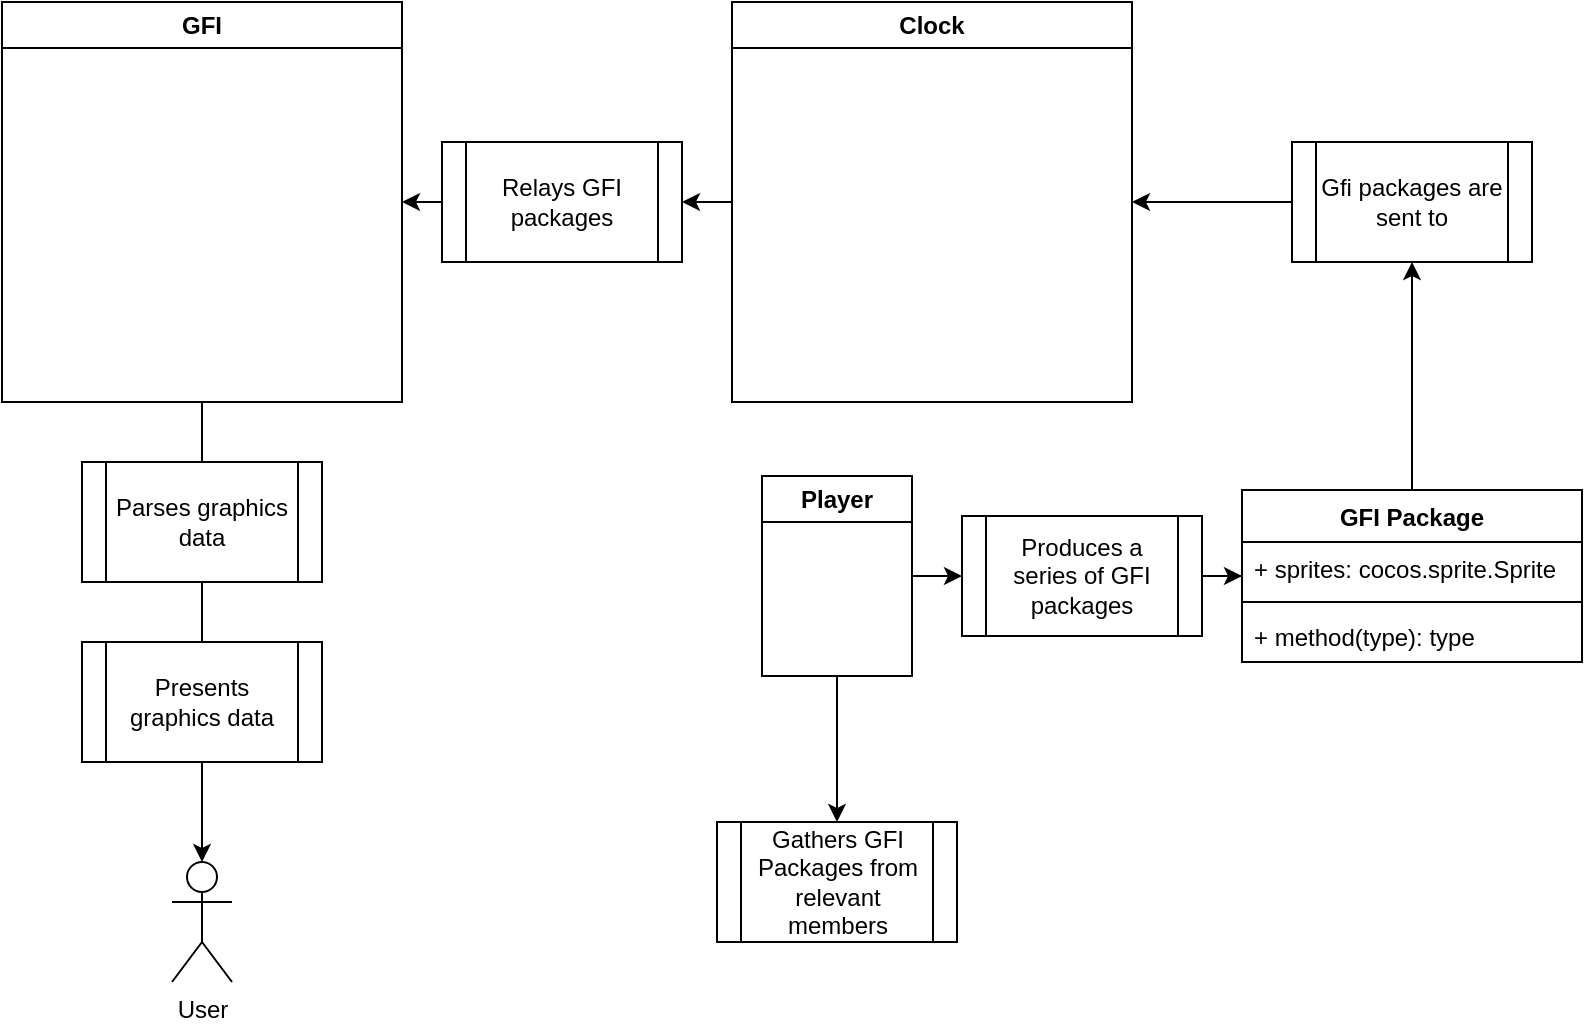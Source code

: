 <mxfile version="24.1.0" type="device">
  <diagram name="Page-1" id="wPd6fqbK8qWSf-r__WyY">
    <mxGraphModel dx="708" dy="544" grid="1" gridSize="10" guides="1" tooltips="1" connect="1" arrows="1" fold="1" page="1" pageScale="1" pageWidth="850" pageHeight="1100" math="0" shadow="0">
      <root>
        <mxCell id="0" />
        <mxCell id="1" parent="0" />
        <mxCell id="LqKImbeuhkNP-Eupwi85-1" value="GFI" style="swimlane;whiteSpace=wrap;html=1;" vertex="1" parent="1">
          <mxGeometry x="60" y="70" width="200" height="200" as="geometry" />
        </mxCell>
        <mxCell id="LqKImbeuhkNP-Eupwi85-2" value="Clock" style="swimlane;whiteSpace=wrap;html=1;" vertex="1" parent="1">
          <mxGeometry x="425" y="70" width="200" height="200" as="geometry" />
        </mxCell>
        <mxCell id="LqKImbeuhkNP-Eupwi85-29" style="edgeStyle=orthogonalEdgeStyle;rounded=0;orthogonalLoop=1;jettySize=auto;html=1;entryX=0;entryY=0.5;entryDx=0;entryDy=0;" edge="1" parent="1" source="LqKImbeuhkNP-Eupwi85-3" target="LqKImbeuhkNP-Eupwi85-28">
          <mxGeometry relative="1" as="geometry" />
        </mxCell>
        <mxCell id="LqKImbeuhkNP-Eupwi85-3" value="Player" style="swimlane;whiteSpace=wrap;html=1;startSize=23;" vertex="1" parent="1">
          <mxGeometry x="440" y="307" width="75" height="100" as="geometry" />
        </mxCell>
        <mxCell id="LqKImbeuhkNP-Eupwi85-6" value="Relays GFI packages" style="shape=process;whiteSpace=wrap;html=1;backgroundOutline=1;" vertex="1" parent="1">
          <mxGeometry x="280" y="140" width="120" height="60" as="geometry" />
        </mxCell>
        <mxCell id="LqKImbeuhkNP-Eupwi85-7" value="" style="endArrow=classic;html=1;rounded=0;exitX=0;exitY=0.5;exitDx=0;exitDy=0;entryX=1;entryY=0.5;entryDx=0;entryDy=0;" edge="1" parent="1" source="LqKImbeuhkNP-Eupwi85-2" target="LqKImbeuhkNP-Eupwi85-6">
          <mxGeometry width="50" height="50" relative="1" as="geometry">
            <mxPoint x="360" y="300" as="sourcePoint" />
            <mxPoint x="410" y="250" as="targetPoint" />
          </mxGeometry>
        </mxCell>
        <mxCell id="LqKImbeuhkNP-Eupwi85-8" value="" style="endArrow=classic;html=1;rounded=0;exitX=0;exitY=0.5;exitDx=0;exitDy=0;entryX=1;entryY=0.5;entryDx=0;entryDy=0;" edge="1" parent="1" source="LqKImbeuhkNP-Eupwi85-6" target="LqKImbeuhkNP-Eupwi85-1">
          <mxGeometry width="50" height="50" relative="1" as="geometry">
            <mxPoint x="360" y="300" as="sourcePoint" />
            <mxPoint x="240" y="160" as="targetPoint" />
          </mxGeometry>
        </mxCell>
        <mxCell id="LqKImbeuhkNP-Eupwi85-9" value="" style="endArrow=classic;html=1;rounded=0;exitX=0.5;exitY=1;exitDx=0;exitDy=0;entryX=0.5;entryY=0;entryDx=0;entryDy=0;entryPerimeter=0;" edge="1" parent="1" source="LqKImbeuhkNP-Eupwi85-1" target="LqKImbeuhkNP-Eupwi85-12">
          <mxGeometry width="50" height="50" relative="1" as="geometry">
            <mxPoint x="360" y="300" as="sourcePoint" />
            <mxPoint x="160" y="320" as="targetPoint" />
          </mxGeometry>
        </mxCell>
        <mxCell id="LqKImbeuhkNP-Eupwi85-10" value="Parses graphics data" style="shape=process;whiteSpace=wrap;html=1;backgroundOutline=1;" vertex="1" parent="1">
          <mxGeometry x="100" y="300" width="120" height="60" as="geometry" />
        </mxCell>
        <mxCell id="LqKImbeuhkNP-Eupwi85-12" value="User" style="shape=umlActor;verticalLabelPosition=bottom;verticalAlign=top;html=1;outlineConnect=0;" vertex="1" parent="1">
          <mxGeometry x="145" y="500" width="30" height="60" as="geometry" />
        </mxCell>
        <mxCell id="LqKImbeuhkNP-Eupwi85-19" value="Presents graphics data" style="shape=process;whiteSpace=wrap;html=1;backgroundOutline=1;" vertex="1" parent="1">
          <mxGeometry x="100" y="390" width="120" height="60" as="geometry" />
        </mxCell>
        <mxCell id="LqKImbeuhkNP-Eupwi85-34" style="edgeStyle=orthogonalEdgeStyle;rounded=0;orthogonalLoop=1;jettySize=auto;html=1;entryX=0.5;entryY=1;entryDx=0;entryDy=0;" edge="1" parent="1" source="LqKImbeuhkNP-Eupwi85-23" target="LqKImbeuhkNP-Eupwi85-33">
          <mxGeometry relative="1" as="geometry" />
        </mxCell>
        <mxCell id="LqKImbeuhkNP-Eupwi85-23" value="GFI Package" style="swimlane;fontStyle=1;align=center;verticalAlign=top;childLayout=stackLayout;horizontal=1;startSize=26;horizontalStack=0;resizeParent=1;resizeParentMax=0;resizeLast=0;collapsible=1;marginBottom=0;whiteSpace=wrap;html=1;" vertex="1" parent="1">
          <mxGeometry x="680" y="314" width="170" height="86" as="geometry" />
        </mxCell>
        <mxCell id="LqKImbeuhkNP-Eupwi85-24" value="+ sprites: cocos.sprite.Sprite" style="text;strokeColor=none;fillColor=none;align=left;verticalAlign=top;spacingLeft=4;spacingRight=4;overflow=hidden;rotatable=0;points=[[0,0.5],[1,0.5]];portConstraint=eastwest;whiteSpace=wrap;html=1;" vertex="1" parent="LqKImbeuhkNP-Eupwi85-23">
          <mxGeometry y="26" width="170" height="26" as="geometry" />
        </mxCell>
        <mxCell id="LqKImbeuhkNP-Eupwi85-25" value="" style="line;strokeWidth=1;fillColor=none;align=left;verticalAlign=middle;spacingTop=-1;spacingLeft=3;spacingRight=3;rotatable=0;labelPosition=right;points=[];portConstraint=eastwest;strokeColor=inherit;" vertex="1" parent="LqKImbeuhkNP-Eupwi85-23">
          <mxGeometry y="52" width="170" height="8" as="geometry" />
        </mxCell>
        <mxCell id="LqKImbeuhkNP-Eupwi85-26" value="+ method(type): type" style="text;strokeColor=none;fillColor=none;align=left;verticalAlign=top;spacingLeft=4;spacingRight=4;overflow=hidden;rotatable=0;points=[[0,0.5],[1,0.5]];portConstraint=eastwest;whiteSpace=wrap;html=1;" vertex="1" parent="LqKImbeuhkNP-Eupwi85-23">
          <mxGeometry y="60" width="170" height="26" as="geometry" />
        </mxCell>
        <mxCell id="LqKImbeuhkNP-Eupwi85-32" style="edgeStyle=orthogonalEdgeStyle;rounded=0;orthogonalLoop=1;jettySize=auto;html=1;" edge="1" parent="1" source="LqKImbeuhkNP-Eupwi85-28" target="LqKImbeuhkNP-Eupwi85-23">
          <mxGeometry relative="1" as="geometry" />
        </mxCell>
        <mxCell id="LqKImbeuhkNP-Eupwi85-28" value="Produces a series of GFI packages" style="shape=process;whiteSpace=wrap;html=1;backgroundOutline=1;" vertex="1" parent="1">
          <mxGeometry x="540" y="327" width="120" height="60" as="geometry" />
        </mxCell>
        <mxCell id="LqKImbeuhkNP-Eupwi85-35" style="edgeStyle=orthogonalEdgeStyle;rounded=0;orthogonalLoop=1;jettySize=auto;html=1;entryX=1;entryY=0.5;entryDx=0;entryDy=0;" edge="1" parent="1" source="LqKImbeuhkNP-Eupwi85-33" target="LqKImbeuhkNP-Eupwi85-2">
          <mxGeometry relative="1" as="geometry">
            <mxPoint x="620" y="160" as="targetPoint" />
          </mxGeometry>
        </mxCell>
        <mxCell id="LqKImbeuhkNP-Eupwi85-33" value="Gfi packages are sent to" style="shape=process;whiteSpace=wrap;html=1;backgroundOutline=1;" vertex="1" parent="1">
          <mxGeometry x="705" y="140" width="120" height="60" as="geometry" />
        </mxCell>
        <mxCell id="LqKImbeuhkNP-Eupwi85-36" value="" style="endArrow=classic;html=1;rounded=0;exitX=0.5;exitY=1;exitDx=0;exitDy=0;" edge="1" parent="1" source="LqKImbeuhkNP-Eupwi85-3" target="LqKImbeuhkNP-Eupwi85-37">
          <mxGeometry width="50" height="50" relative="1" as="geometry">
            <mxPoint x="450" y="530" as="sourcePoint" />
            <mxPoint x="478" y="480" as="targetPoint" />
          </mxGeometry>
        </mxCell>
        <mxCell id="LqKImbeuhkNP-Eupwi85-37" value="Gathers GFI Packages from relevant members" style="shape=process;whiteSpace=wrap;html=1;backgroundOutline=1;" vertex="1" parent="1">
          <mxGeometry x="417.5" y="480" width="120" height="60" as="geometry" />
        </mxCell>
      </root>
    </mxGraphModel>
  </diagram>
</mxfile>
